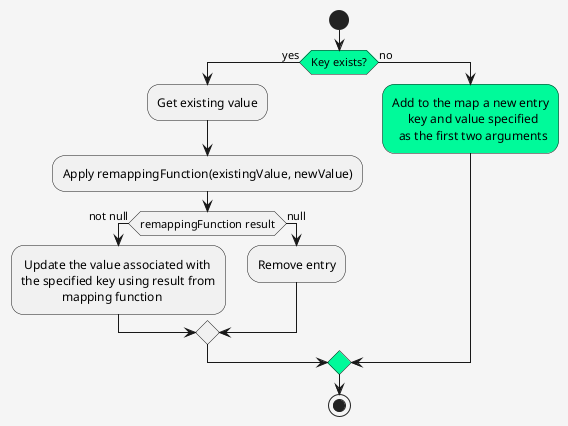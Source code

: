 @startuml
skinparam backgroundColor #F5F5F5
start
#MediumSpringGreen:if (Key exists?) then (yes)
  :Get existing value;
  :Apply remappingFunction(existingValue, newValue);
  if (remappingFunction result) then (not null)
    : Update the value associated with\nthe specified key using result from\n             mapping function;
  else (null)
    :Remove entry;
  endif
else (no)
 #MediumSpringGreen:Add to the map a new entry\n     key and value specified\n  as the first two arguments;
endif
stop
@enduml
